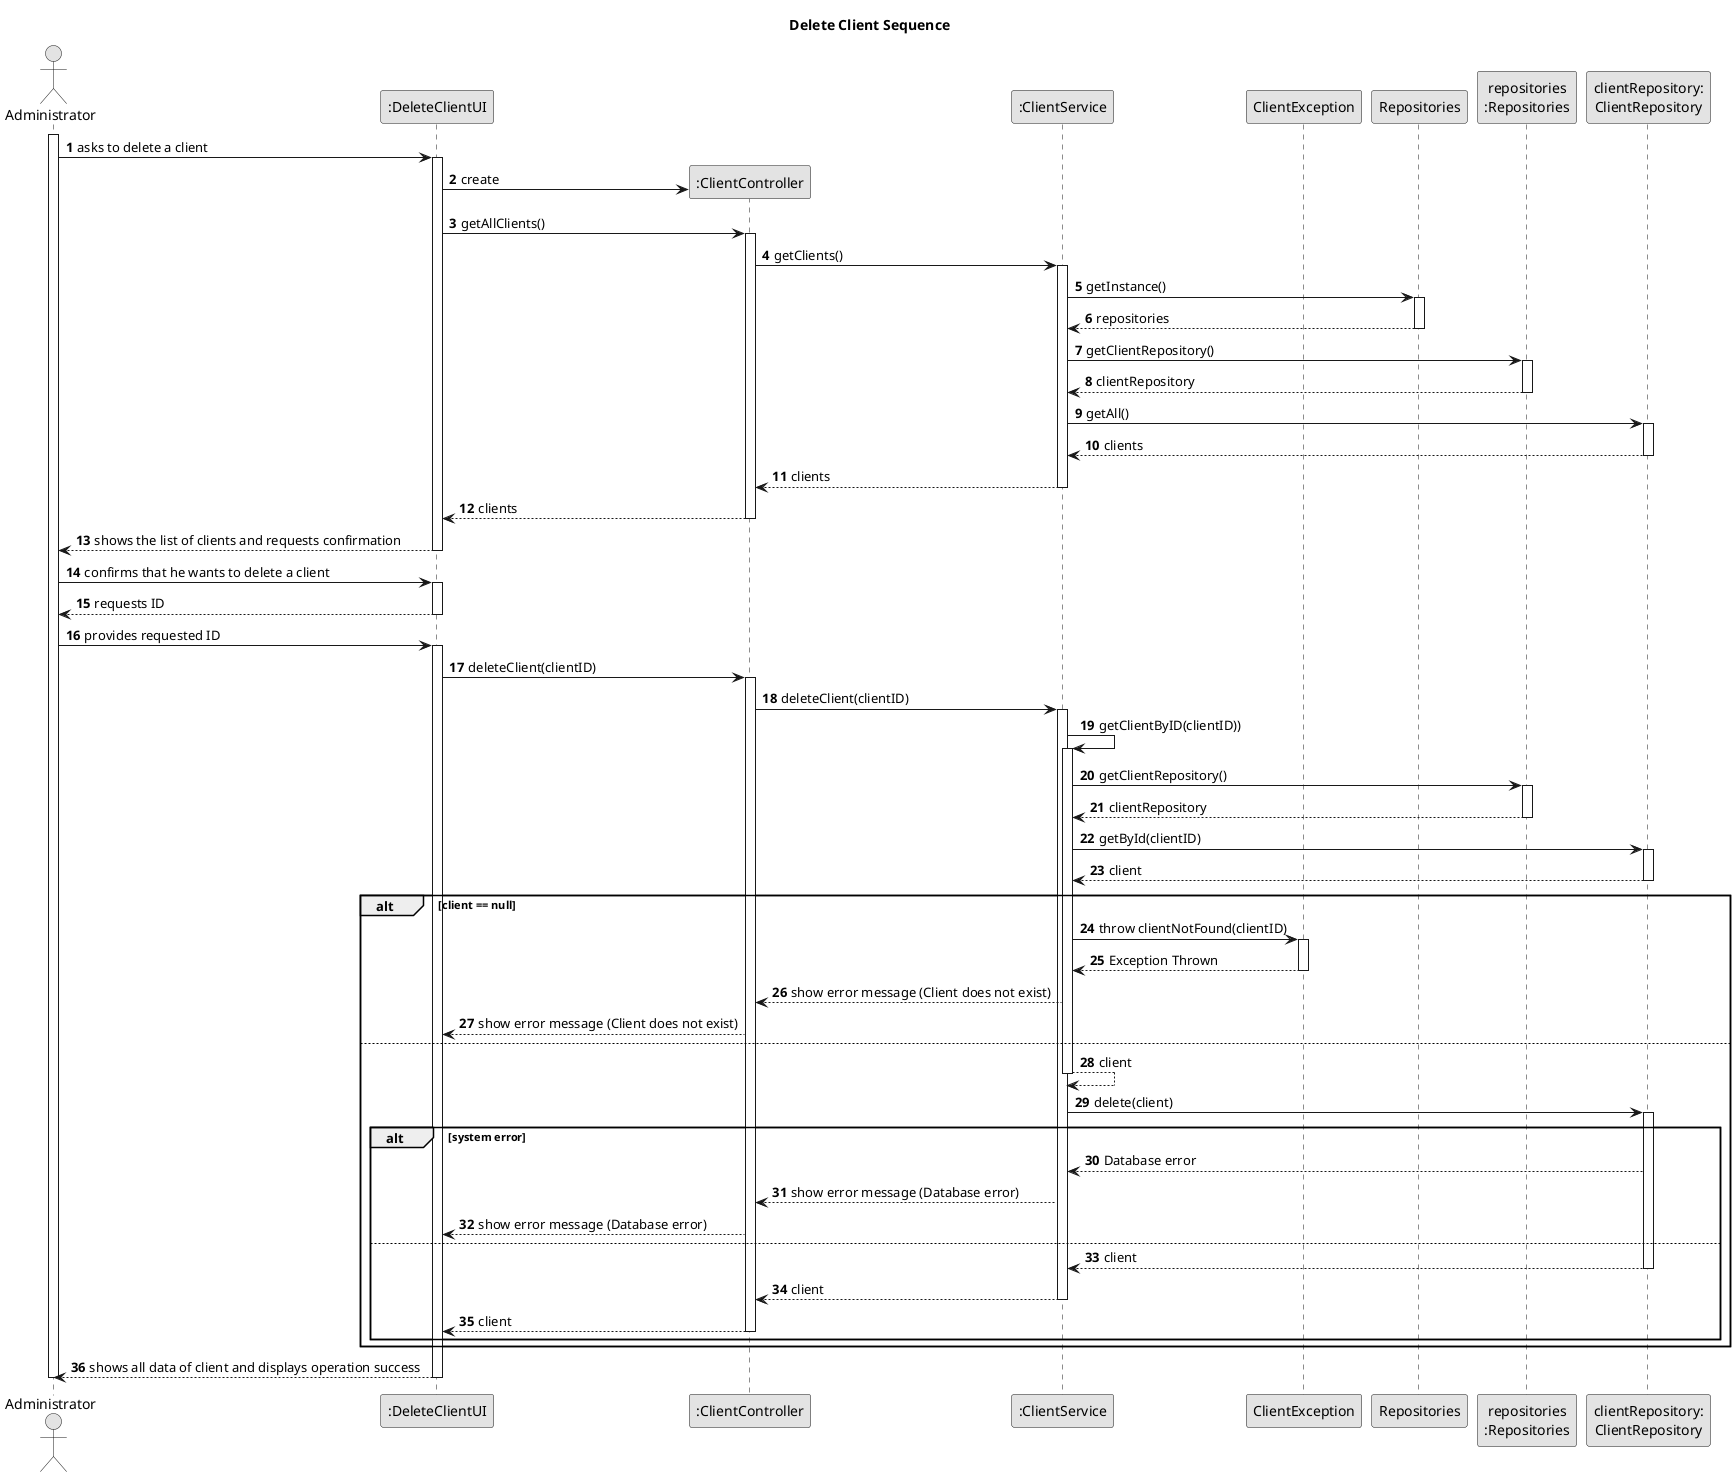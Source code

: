 @startuml
skinparam monochrome true
skinparam packageStyle rectangle
skinparam shadowing false

title System Sequence Diagram (SSD)

autonumber

actor "Administrator" as ADM
participant ":DeleteClientUI" as UI
participant ":ClientController" as CTRL
participant ":ClientService" as SRV
participant "ClientException" as EXC
participant "Repositories" as REPS
participant "repositories\n:Repositories" as REP
participant "clientRepository:\nClientRepository" as clientRepository

title Delete Client Sequence

activate ADM
    ADM -> UI : asks to delete a client
    activate UI

        UI -> CTRL** : create

        UI -> CTRL : getAllClients()
        activate CTRL
            CTRL -> SRV : getClients()
            activate SRV

                SRV -> REPS : getInstance()
                activate REPS
                REPS --> SRV: repositories
                deactivate REPS
                SRV -> REP : getClientRepository()
                activate REP
                REP --> SRV : clientRepository
                deactivate REP

                SRV -> clientRepository : getAll()
                activate clientRepository
                clientRepository --> SRV : clients
                deactivate clientRepository
            SRV --> CTRL : clients
            deactivate SRV
        CTRL --> UI : clients
        deactivate CTRL
    UI --> ADM : shows the list of clients and requests confirmation
    deactivate UI

    ADM -> UI : confirms that he wants to delete a client
    activate UI
        UI --> ADM : requests ID
    deactivate UI

    ADM -> UI : provides requested ID
    activate UI
        UI -> CTRL: deleteClient(clientID)
        activate CTRL
            CTRL -> SRV: deleteClient(clientID)
            activate SRV

                SRV -> SRV: getClientByID(clientID))
                activate SRV

                SRV -> REP: getClientRepository()
                activate REP
                REP --> SRV: clientRepository
                deactivate REP

                SRV -> clientRepository: getById(clientID)
                activate clientRepository
                clientRepository --> SRV: client
                deactivate clientRepository
                alt client == null

                    SRV -> EXC: throw clientNotFound(clientID)
                    activate EXC
                    EXC --> SRV: Exception Thrown
                    deactivate EXC
                    SRV --> CTRL: show error message (Client does not exist)

                    CTRL --> UI: show error message (Client does not exist)
                else
                SRV --> SRV: client
                deactivate SRV

                    SRV -> clientRepository: delete(client)
                    activate clientRepository
                    alt system error
                        clientRepository --> SRV: Database error

                        SRV --> CTRL: show error message (Database error)

                        CTRL --> UI: show error message (Database error)
                    else
                        clientRepository --> SRV: client
                        deactivate clientRepository
                        SRV --> CTRL: client
                        deactivate SRV
                        CTRL --> UI: client
                        deactivate CTRL
                    end
                end
    UI --> ADM: shows all data of client and displays operation success
    deactivate UI

deactivate ADM
@enduml
